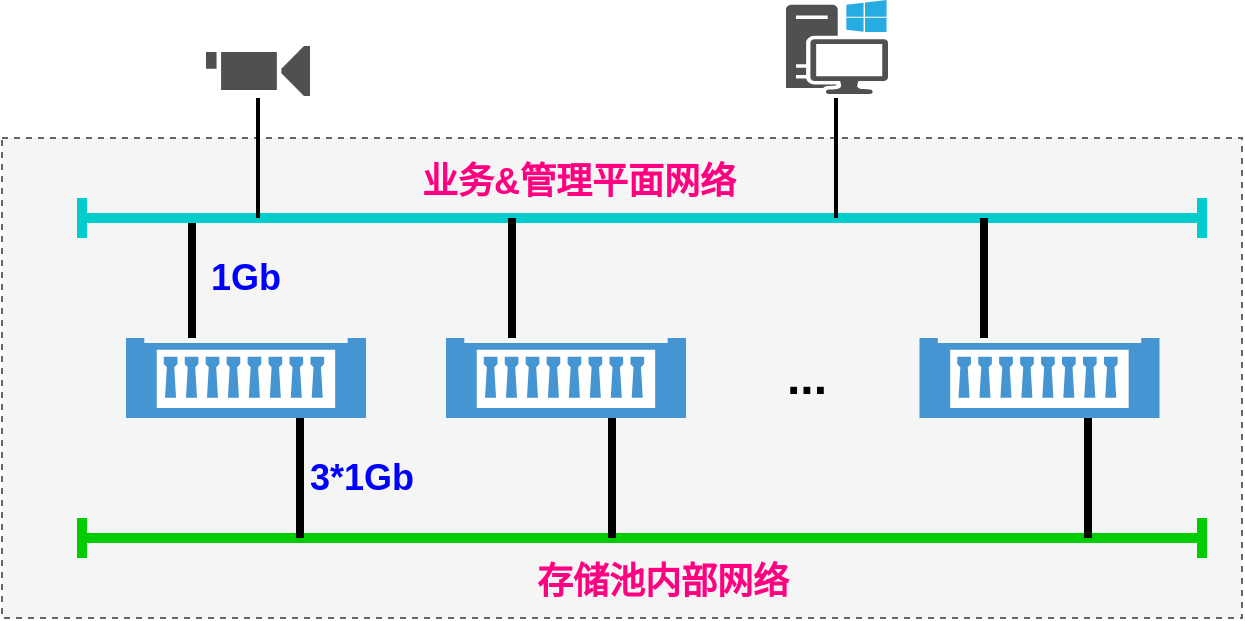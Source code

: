 <mxfile version="16.6.1" type="github">
  <diagram name="Page-1" id="197159a0-c6a4-9194-75a8-e4174976684c">
    <mxGraphModel dx="1433" dy="-397" grid="1" gridSize="10" guides="1" tooltips="1" connect="1" arrows="1" fold="1" page="1" pageScale="1.5" pageWidth="1169" pageHeight="826" background="none" math="0" shadow="0">
      <root>
        <mxCell id="0" style=";html=1;" />
        <mxCell id="1" style=";html=1;" parent="0" />
        <mxCell id="CXl9KmaYjFtn0LYdh_lU-39" value="" style="rounded=0;whiteSpace=wrap;html=1;fontSize=18;strokeWidth=1;dashed=1;fillColor=#f5f5f5;strokeColor=#666666;fontColor=#333333;" vertex="1" parent="1">
          <mxGeometry x="320" y="1380" width="620" height="240" as="geometry" />
        </mxCell>
        <mxCell id="CXl9KmaYjFtn0LYdh_lU-21" value="" style="shadow=0;dashed=0;html=1;strokeColor=none;fillColor=#4495D1;labelPosition=center;verticalLabelPosition=bottom;verticalAlign=top;align=center;outlineConnect=0;shape=mxgraph.veeam.2d.physical_storage;" vertex="1" parent="1">
          <mxGeometry x="382" y="1480" width="120" height="40" as="geometry" />
        </mxCell>
        <mxCell id="CXl9KmaYjFtn0LYdh_lU-23" value="" style="shadow=0;dashed=0;html=1;strokeColor=none;fillColor=#4495D1;labelPosition=center;verticalLabelPosition=bottom;verticalAlign=top;align=center;outlineConnect=0;shape=mxgraph.veeam.2d.physical_storage;" vertex="1" parent="1">
          <mxGeometry x="542" y="1480" width="120" height="40" as="geometry" />
        </mxCell>
        <mxCell id="CXl9KmaYjFtn0LYdh_lU-24" value="..." style="text;strokeColor=none;fillColor=none;html=1;fontSize=24;fontStyle=1;verticalAlign=middle;align=center;" vertex="1" parent="1">
          <mxGeometry x="702" y="1480" width="40" height="40" as="geometry" />
        </mxCell>
        <mxCell id="CXl9KmaYjFtn0LYdh_lU-25" value="" style="line;strokeWidth=4;direction=south;html=1;perimeter=backbonePerimeter;points=[];outlineConnect=0;" vertex="1" parent="1">
          <mxGeometry x="410" y="1420" width="10" height="60" as="geometry" />
        </mxCell>
        <mxCell id="CXl9KmaYjFtn0LYdh_lU-26" value="" style="shape=crossbar;whiteSpace=wrap;html=1;rounded=1;fillColor=#009900;strokeColor=#00CC00;strokeWidth=5;" vertex="1" parent="1">
          <mxGeometry x="360" y="1570" width="560" height="20" as="geometry" />
        </mxCell>
        <mxCell id="CXl9KmaYjFtn0LYdh_lU-28" value="" style="shadow=0;dashed=0;html=1;strokeColor=none;fillColor=#4495D1;labelPosition=center;verticalLabelPosition=bottom;verticalAlign=top;align=center;outlineConnect=0;shape=mxgraph.veeam.2d.physical_storage;" vertex="1" parent="1">
          <mxGeometry x="778.75" y="1480" width="120" height="40" as="geometry" />
        </mxCell>
        <mxCell id="CXl9KmaYjFtn0LYdh_lU-29" value="" style="shape=crossbar;whiteSpace=wrap;html=1;rounded=1;fillColor=#009900;strokeColor=#00CCCC;strokeWidth=5;" vertex="1" parent="1">
          <mxGeometry x="360" y="1410" width="560" height="20" as="geometry" />
        </mxCell>
        <mxCell id="CXl9KmaYjFtn0LYdh_lU-30" value="" style="line;strokeWidth=4;direction=south;html=1;perimeter=backbonePerimeter;points=[];outlineConnect=0;" vertex="1" parent="1">
          <mxGeometry x="570" y="1420" width="10" height="60" as="geometry" />
        </mxCell>
        <mxCell id="CXl9KmaYjFtn0LYdh_lU-31" value="" style="line;strokeWidth=4;direction=south;html=1;perimeter=backbonePerimeter;points=[];outlineConnect=0;" vertex="1" parent="1">
          <mxGeometry x="806" y="1420" width="10" height="60" as="geometry" />
        </mxCell>
        <mxCell id="CXl9KmaYjFtn0LYdh_lU-32" value="" style="line;strokeWidth=4;direction=south;html=1;perimeter=backbonePerimeter;points=[];outlineConnect=0;" vertex="1" parent="1">
          <mxGeometry x="464" y="1520" width="10" height="60" as="geometry" />
        </mxCell>
        <mxCell id="CXl9KmaYjFtn0LYdh_lU-33" value="" style="line;strokeWidth=4;direction=south;html=1;perimeter=backbonePerimeter;points=[];outlineConnect=0;" vertex="1" parent="1">
          <mxGeometry x="620" y="1520" width="10" height="60" as="geometry" />
        </mxCell>
        <mxCell id="CXl9KmaYjFtn0LYdh_lU-34" value="" style="line;strokeWidth=4;direction=south;html=1;perimeter=backbonePerimeter;points=[];outlineConnect=0;" vertex="1" parent="1">
          <mxGeometry x="858" y="1520" width="10" height="60" as="geometry" />
        </mxCell>
        <mxCell id="CXl9KmaYjFtn0LYdh_lU-35" value="&lt;font style=&quot;font-size: 18px&quot; color=&quot;#ff0080&quot;&gt;存储池内部网络&lt;/font&gt;" style="text;strokeColor=none;fillColor=none;html=1;fontSize=24;fontStyle=1;verticalAlign=middle;align=center;" vertex="1" parent="1">
          <mxGeometry x="530" y="1580" width="240" height="40" as="geometry" />
        </mxCell>
        <mxCell id="CXl9KmaYjFtn0LYdh_lU-36" value="&lt;font style=&quot;font-size: 18px&quot; color=&quot;#ff0080&quot;&gt;业务&amp;amp;管理平面网络&lt;/font&gt;" style="text;strokeColor=none;fillColor=none;html=1;fontSize=24;fontStyle=1;verticalAlign=middle;align=center;" vertex="1" parent="1">
          <mxGeometry x="510" y="1380" width="195" height="40" as="geometry" />
        </mxCell>
        <mxCell id="CXl9KmaYjFtn0LYdh_lU-37" value="&lt;font style=&quot;font-size: 18px&quot; color=&quot;#0000ff&quot;&gt;&lt;b&gt;3*1Gb&lt;/b&gt;&lt;/font&gt;" style="text;html=1;strokeColor=none;fillColor=none;align=center;verticalAlign=middle;whiteSpace=wrap;rounded=0;" vertex="1" parent="1">
          <mxGeometry x="470" y="1535" width="60" height="30" as="geometry" />
        </mxCell>
        <mxCell id="CXl9KmaYjFtn0LYdh_lU-38" value="&lt;font style=&quot;font-size: 18px&quot; color=&quot;#0000ff&quot;&gt;&lt;b&gt;1Gb&lt;/b&gt;&lt;/font&gt;" style="text;html=1;strokeColor=none;fillColor=none;align=center;verticalAlign=middle;whiteSpace=wrap;rounded=0;" vertex="1" parent="1">
          <mxGeometry x="412" y="1435" width="60" height="30" as="geometry" />
        </mxCell>
        <mxCell id="CXl9KmaYjFtn0LYdh_lU-40" value="" style="sketch=0;pointerEvents=1;shadow=0;dashed=0;html=1;strokeColor=none;fillColor=#505050;labelPosition=center;verticalLabelPosition=bottom;verticalAlign=top;outlineConnect=0;align=center;shape=mxgraph.office.devices.video_camera;fontSize=18;fontColor=#FF0080;" vertex="1" parent="1">
          <mxGeometry x="422" y="1334" width="52" height="25" as="geometry" />
        </mxCell>
        <mxCell id="CXl9KmaYjFtn0LYdh_lU-42" value="" style="sketch=0;pointerEvents=1;shadow=0;dashed=0;html=1;strokeColor=none;fillColor=#505050;labelPosition=center;verticalLabelPosition=bottom;verticalAlign=top;outlineConnect=0;align=center;shape=mxgraph.office.devices.workstation_pc;fontSize=18;fontColor=#FF0080;" vertex="1" parent="1">
          <mxGeometry x="712" y="1311" width="51" height="47" as="geometry" />
        </mxCell>
        <mxCell id="CXl9KmaYjFtn0LYdh_lU-45" value="" style="line;strokeWidth=2;direction=south;html=1;perimeter=backbonePerimeter;points=[];outlineConnect=0;" vertex="1" parent="1">
          <mxGeometry x="443" y="1360" width="10" height="60" as="geometry" />
        </mxCell>
        <mxCell id="CXl9KmaYjFtn0LYdh_lU-46" value="" style="line;strokeWidth=2;direction=south;html=1;perimeter=backbonePerimeter;points=[];outlineConnect=0;" vertex="1" parent="1">
          <mxGeometry x="732" y="1360" width="10" height="60" as="geometry" />
        </mxCell>
      </root>
    </mxGraphModel>
  </diagram>
</mxfile>
